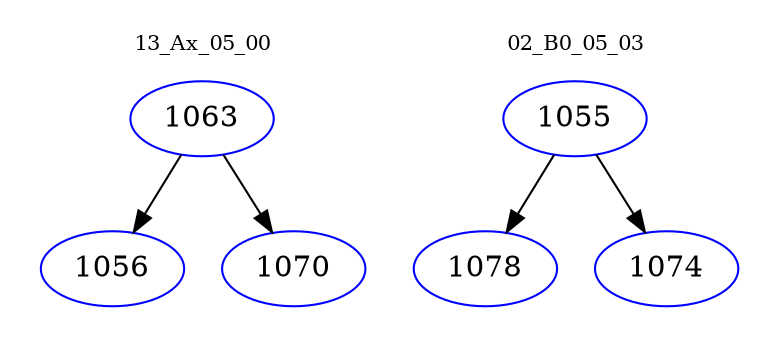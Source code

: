 digraph{
subgraph cluster_0 {
color = white
label = "13_Ax_05_00";
fontsize=10;
T0_1063 [label="1063", color="blue"]
T0_1063 -> T0_1056 [color="black"]
T0_1056 [label="1056", color="blue"]
T0_1063 -> T0_1070 [color="black"]
T0_1070 [label="1070", color="blue"]
}
subgraph cluster_1 {
color = white
label = "02_B0_05_03";
fontsize=10;
T1_1055 [label="1055", color="blue"]
T1_1055 -> T1_1078 [color="black"]
T1_1078 [label="1078", color="blue"]
T1_1055 -> T1_1074 [color="black"]
T1_1074 [label="1074", color="blue"]
}
}
